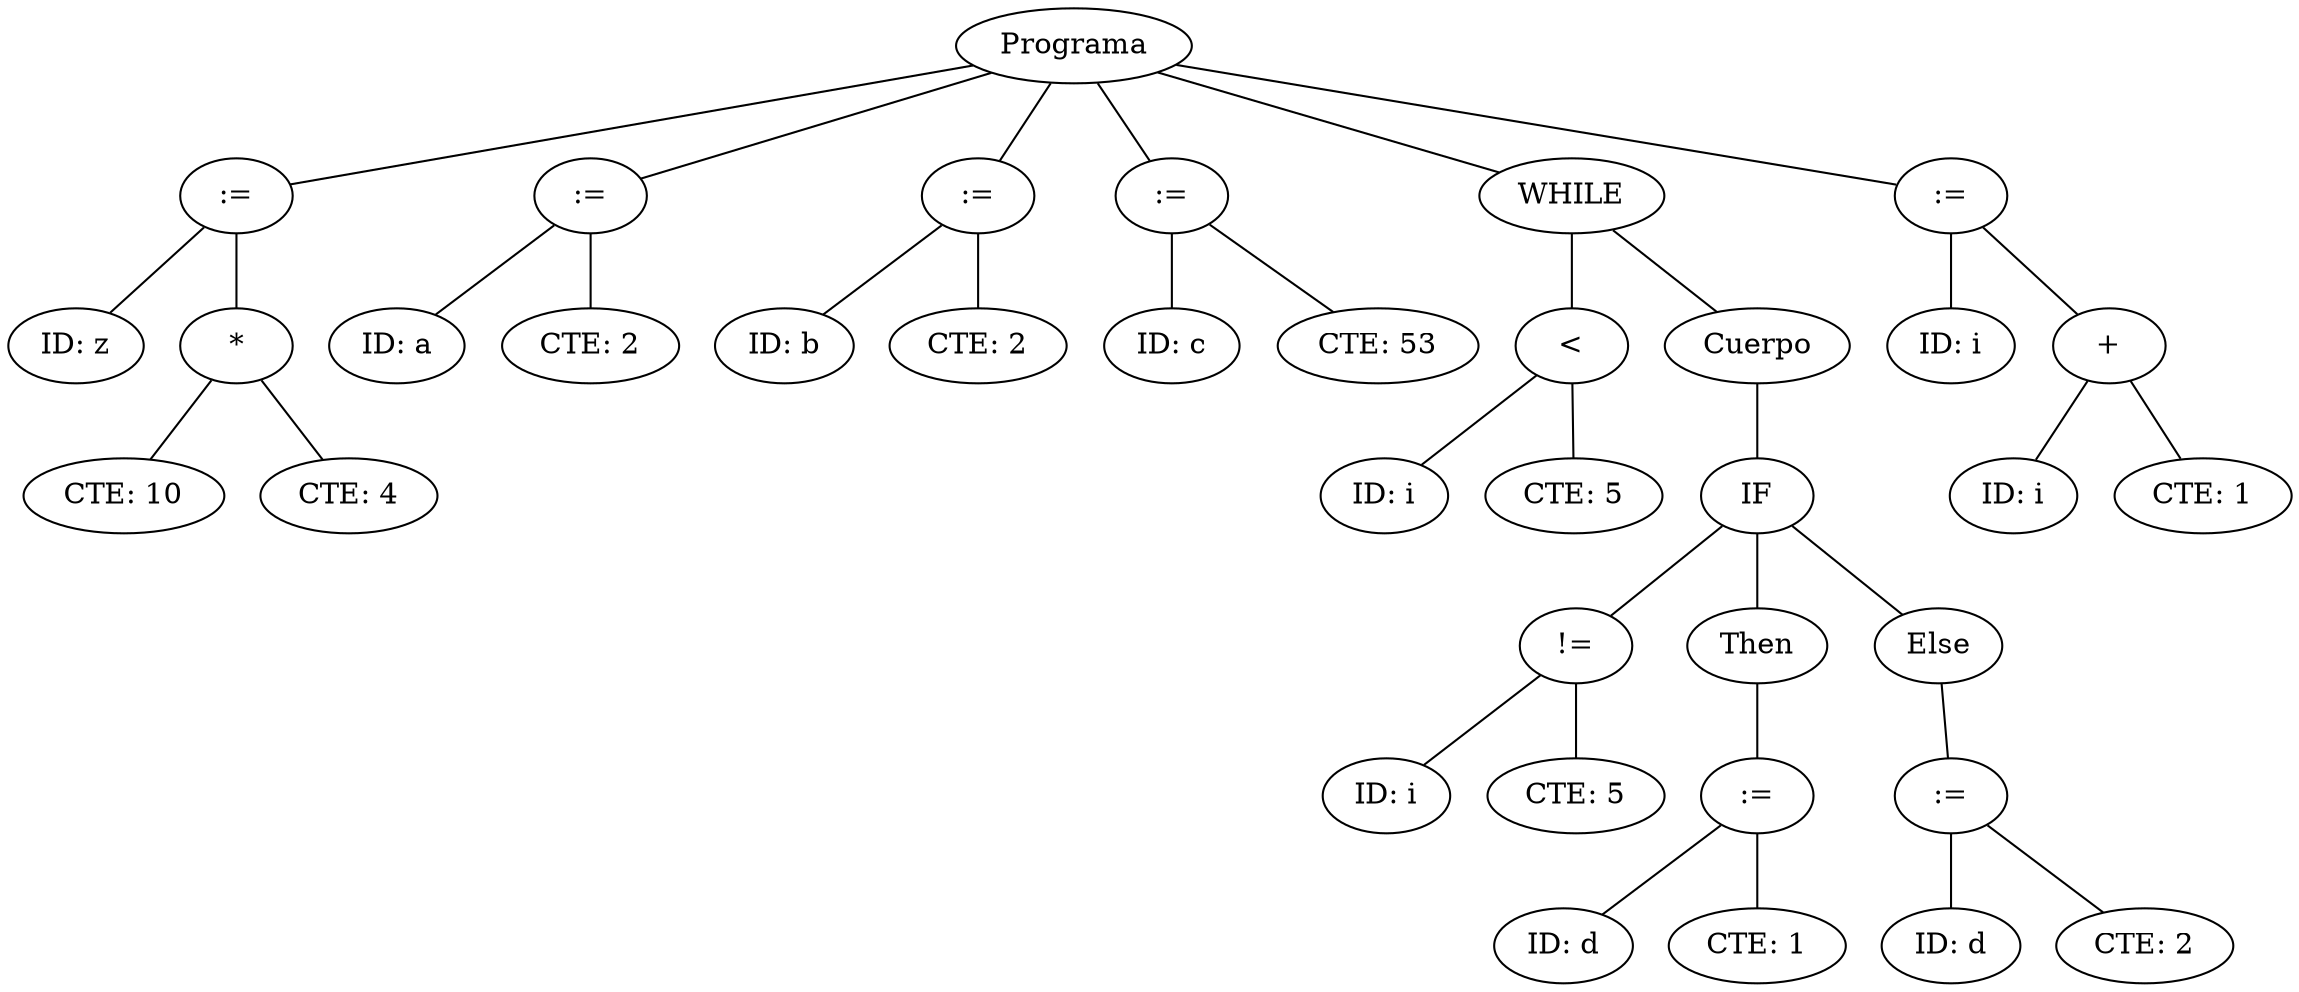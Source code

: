 graph G {nodo_programa [label="Programa"]
nodo_931919113 [label=":="]
nodo_programa -- nodo_931919113
nodo_1854731462 [label="ID: z"]
nodo_931919113 -- nodo_1854731462
nodo_317574433 [label="*"]
nodo_931919113 -- nodo_317574433
nodo_885284298 [label="CTE: 10"]
nodo_317574433 -- nodo_885284298
nodo_1389133897 [label="CTE: 4"]
nodo_317574433 -- nodo_1389133897
nodo_1198108795 [label=":="]
nodo_programa -- nodo_1198108795
nodo_214126413 [label="ID: a"]
nodo_1198108795 -- nodo_214126413
nodo_396873410 [label="CTE: 2"]
nodo_1198108795 -- nodo_396873410
nodo_1706234378 [label=":="]
nodo_programa -- nodo_1706234378
nodo_1867750575 [label="ID: b"]
nodo_1706234378 -- nodo_1867750575
nodo_2046562095 [label="CTE: 2"]
nodo_1706234378 -- nodo_2046562095
nodo_1342443276 [label=":="]
nodo_programa -- nodo_1342443276
nodo_769287236 [label="ID: c"]
nodo_1342443276 -- nodo_769287236
nodo_1587487668 [label="CTE: 53"]
nodo_1342443276 -- nodo_1587487668
nodo_1199823423 [label="WHILE"]
nodo_programa -- nodo_1199823423
nodo_932172204 [label="<"]
nodo_1199823423 -- nodo_932172204
nodo_1225358173 [label="ID: i"]
nodo_932172204 -- nodo_1225358173
nodo_1848402763 [label="CTE: 5"]
nodo_932172204 -- nodo_1848402763
nodo_933699219 [label="Cuerpo"]
nodo_1199823423 -- nodo_933699219
nodo_2121055098 [label="IF"]
nodo_933699219 -- nodo_2121055098
nodo_2084435065 [label="!="]
nodo_2121055098 -- nodo_2084435065
nodo_1896277646 [label="ID: i"]
nodo_2084435065 -- nodo_1896277646
nodo_2128227771 [label="CTE: 5"]
nodo_2084435065 -- nodo_2128227771
nodo_1702297201 [label="Then"]
nodo_2121055098 -- nodo_1702297201
nodo_1996181658 [label=":="]
nodo_1702297201 -- nodo_1996181658
nodo_806353501 [label="ID: d"]
nodo_1996181658 -- nodo_806353501
nodo_521645586 [label="CTE: 1"]
nodo_1996181658 -- nodo_521645586
nodo_1296064247 [label="Else"]
nodo_2121055098 -- nodo_1296064247
nodo_1637070917 [label=":="]
nodo_1296064247 -- nodo_1637070917
nodo_780237624 [label="ID: d"]
nodo_1637070917 -- nodo_780237624
nodo_205797316 [label="CTE: 2"]
nodo_1637070917 -- nodo_205797316
nodo_1128032093 [label=":="]
nodo_programa -- nodo_1128032093
nodo_1066516207 [label="ID: i"]
nodo_1128032093 -- nodo_1066516207
nodo_443308702 [label="+"]
nodo_1128032093 -- nodo_443308702
nodo_935044096 [label="ID: i"]
nodo_443308702 -- nodo_935044096
nodo_396180261 [label="CTE: 1"]
nodo_443308702 -- nodo_396180261
}

